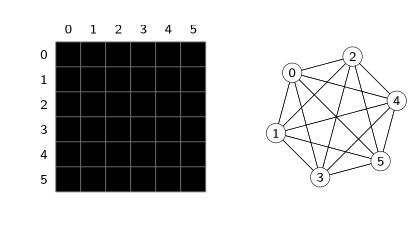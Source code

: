 <?xml version="1.0"?>
<!DOCTYPE ipe SYSTEM "ipe.dtd">
<ipe version="70010" creator="Ipe 7.0.10">
<info created="D:20100909134504" modified="D:20100909150018"/>
<ipestyle name="GeometryCoreExport">
<layout paper="595.0 842.0" origin="0 0" frame="595.0 842.0"/>
<preamble>\renewcommand\familydefault{\sfdefault}</preamble>
<color name="pink" value="1.0 0.7529412 0.7921569"/>
<color name="navy" value="0.0 0.0 0.5019608"/>
<color name="darkgreen" value="0.0 0.3882353 0.0"/>
<color name="yellow" value="1.0 1.0 0.0"/>
<color name="turquoise" value="0.2509804 0.8745098 0.8156863"/>
<color name="CB light green" value="0.69803923 0.8745098 0.5411765"/>
<color name="CB dark red" value="0.8901961 0.101960786 0.10980392"/>
<color name="CB light purple" value="0.7921569 0.69803923 0.8392157"/>
<color name="red" value="1.0 0.0 0.0"/>
<color name="gold" value="1.0 0.8392157 0.0"/>
<color name="gray" value="0.7411765 0.7411765 0.7411765"/>
<color name="darkcyan" value="0.0 0.5411765 0.5411765"/>
<color name="lightblue" value="0.6745098 0.84313726 0.9019608"/>
<color name="white" value="1.0 1.0 1.0"/>
<color name="darkgray" value="0.6627451 0.6627451 0.6627451"/>
<color name="darkorange" value="1.0 0.54509807 0.0"/>
<color name="darkmagenta" value="0.5411765 0.0 0.5411765"/>
<color name="CB light orange" value="0.99215686 0.7490196 0.43529412"/>
<color name="darkblue" value="0.0 0.0 0.5411765"/>
<color name="lightcyan" value="0.8745098 1.0 1.0"/>
<color name="lightgray" value="0.8235294 0.8235294 0.8235294"/>
<color name="green" value="0.0 1.0 0.0"/>
<color name="lightyellow" value="1.0 1.0 0.8745098"/>
<color name="violet" value="0.92941177 0.50980395 0.92941177"/>
<color name="black" value="0.0 0.0 0.0"/>
<color name="brown" value="0.6431373 0.16470589 0.16470589"/>
<color name="lightgreen" value="0.5647059 0.92941177 0.5647059"/>
<color name="CB light red" value="0.9843137 0.6039216 0.6"/>
<color name="orange" value="1.0 0.6431373 0.0"/>
<color name="CB dark purple" value="0.41568628 0.23921569 0.6039216"/>
<color name="CB dark green" value="0.2 0.627451 0.17254902"/>
<color name="blue" value="0.0 0.0 1.0"/>
<color name="darkred" value="0.5411765 0.0 0.0"/>
<color name="seagreen" value="0.1764706 0.5411765 0.3372549"/>
<color name="purple" value="0.62352943 0.12156863 0.9372549"/>
<color name="CB dark orange" value="1.0 0.49803922 0.0"/>
<color name="CB light blue" value="0.6509804 0.80784315 0.8901961"/>
<color name="CB dark blue" value="0.12156863 0.47058824 0.7058824"/>
<symbolsize name="small" value="2.0"/>
<symbolsize name="normal" value="3.0"/>
<symbolsize name="large" value="5.0"/>
<symbolsize name="tiny" value="1.1"/>
<pen name="normal" value="0.4"/>
<pen name="fat" value="1.2"/>
<pen name="heavier" value="0.8"/>
<pen name="ultrafat" value="2.0"/>
<dashstyle name="dashed" value="[4.0] 0"/>
<dashstyle name="W dot heavier" value="[0.01 1.6] 0"/>
<dashstyle name="W dot fat" value="[0.01 2.4] 0"/>
<dashstyle name="W dot normal" value="[0.01 0.8] 0"/>
<dashstyle name="dash dot dotted" value="[4.0 2.0 1.0 2.0 1.0 2.0] 0"/>
<dashstyle name="W dashed normal" value="[1.0 1.7] 0"/>
<dashstyle name="W dashed heavier" value="[2.0 3.0] 0"/>
<dashstyle name="W dashed ultrafat" value="[5.0 8.5] 0"/>
<dashstyle name="dash dotted" value="[4.0 2.0 1.0 2.0] 0"/>
<dashstyle name="W dot ultrafat" value="[0.01 4.0] 0"/>
<dashstyle name="dotted" value="[1.0 3.0] 0"/>
<dashstyle name="W dashed fat" value="[3.0 5.1] 0"/>
<opacity name="25%" value="0.25"/>
<opacity name="opaque" value="1.0"/>
<opacity name="100%" value="1.0"/>
<opacity name="10%" value="0.1"/>
<opacity name="20%" value="0.2"/>
<opacity name="30%" value="0.3"/>
<opacity name="40%" value="0.4"/>
<opacity name="50%" value="0.5"/>
<opacity name="60%" value="0.6"/>
<opacity name="70%" value="0.75"/>
<opacity name="80%" value="0.8"/>
<opacity name="90%" value="0.9"/>
</ipestyle>
<page>
<layer name="default"/>
<view layers="default" active="default"/>
<text type="label" transformations="affine" pos="0 0" size="5.0" stroke="black" valign="baseline" halign="center" matrix="1.0 0.0 0.0 1.0 24.5 77.0" layer="default">0</text>
<text type="label" transformations="affine" pos="0 0" size="5.0" stroke="black" valign="baseline" halign="center" matrix="1.0 0.0 0.0 1.0 33.5 77.0">1</text>
<text type="label" transformations="affine" pos="0 0" size="5.0" stroke="black" valign="baseline" halign="center" matrix="1.0 0.0 0.0 1.0 42.5 77.0">2</text>
<text type="label" transformations="affine" pos="0 0" size="5.0" stroke="black" valign="baseline" halign="center" matrix="1.0 0.0 0.0 1.0 51.5 77.0">3</text>
<text type="label" transformations="affine" pos="0 0" size="5.0" stroke="black" valign="baseline" halign="center" matrix="1.0 0.0 0.0 1.0 60.5 77.0">4</text>
<text type="label" transformations="affine" pos="0 0" size="5.0" stroke="black" valign="baseline" halign="center" matrix="1.0 0.0 0.0 1.0 69.5 77.0">5</text>
<text type="label" transformations="affine" pos="0 0" size="5.0" stroke="black" valign="center" halign="right" matrix="1.0 0.0 0.0 1.0 17.0 69.5">0</text>
<text type="label" transformations="affine" pos="0 0" size="5.0" stroke="black" valign="center" halign="right" matrix="1.0 0.0 0.0 1.0 17.0 60.49999999999999">1</text>
<text type="label" transformations="affine" pos="0 0" size="5.0" stroke="black" valign="center" halign="right" matrix="1.0 0.0 0.0 1.0 17.0 51.49999999999999">2</text>
<text type="label" transformations="affine" pos="0 0" size="5.0" stroke="black" valign="center" halign="right" matrix="1.0 0.0 0.0 1.0 17.0 42.49999999999999">3</text>
<text type="label" transformations="affine" pos="0 0" size="5.0" stroke="black" valign="center" halign="right" matrix="1.0 0.0 0.0 1.0 17.0 33.49999999999999">4</text>
<text type="label" transformations="affine" pos="0 0" size="5.0" stroke="black" valign="center" halign="right" matrix="1.0 0.0 0.0 1.0 17.0 24.499999999999993">5</text>
<path cap="1" matrix="1.0 0.0 0.0 1.0 -0.0 -7.105427357601002E-15" stroke="0.5019608 0.5019608 0.5019608" fill="black" pen="0.2">
20.0 65.0 m
29.0 65.0 l
29.0 74.0 l
20.0 74.0 l
h
</path>
<path cap="1" matrix="1.0 0.0 0.0 1.0 -0.0 -7.105427357601002E-15" stroke="0.5019608 0.5019608 0.5019608" fill="black" pen="0.2">
20.0 56.0 m
29.0 56.0 l
29.0 65.0 l
20.0 65.0 l
h
</path>
<path cap="1" matrix="1.0 0.0 0.0 1.0 -0.0 -7.105427357601002E-15" stroke="0.5019608 0.5019608 0.5019608" fill="black" pen="0.2">
20.0 47.0 m
29.0 47.0 l
29.0 56.0 l
20.0 56.0 l
h
</path>
<path cap="1" matrix="1.0 0.0 0.0 1.0 -0.0 -7.105427357601002E-15" stroke="0.5019608 0.5019608 0.5019608" fill="black" pen="0.2">
20.0 38.0 m
29.0 38.0 l
29.0 47.0 l
20.0 47.0 l
h
</path>
<path cap="1" matrix="1.0 0.0 0.0 1.0 -0.0 -7.105427357601002E-15" stroke="0.5019608 0.5019608 0.5019608" fill="black" pen="0.2">
20.0 29.0 m
29.0 29.0 l
29.0 38.0 l
20.0 38.0 l
h
</path>
<path cap="1" matrix="1.0 0.0 0.0 1.0 -0.0 -7.105427357601002E-15" stroke="0.5019608 0.5019608 0.5019608" fill="black" pen="0.2">
20.0 20.0 m
29.0 20.0 l
29.0 29.0 l
20.0 29.0 l
h
</path>
<path cap="1" matrix="1.0 0.0 0.0 1.0 -0.0 -7.105427357601002E-15" stroke="0.5019608 0.5019608 0.5019608" fill="black" pen="0.2">
29.0 65.0 m
38.0 65.0 l
38.0 74.0 l
29.0 74.0 l
h
</path>
<path cap="1" matrix="1.0 0.0 0.0 1.0 -0.0 -7.105427357601002E-15" stroke="0.5019608 0.5019608 0.5019608" fill="black" pen="0.2">
29.0 56.0 m
38.0 56.0 l
38.0 65.0 l
29.0 65.0 l
h
</path>
<path cap="1" matrix="1.0 0.0 0.0 1.0 -0.0 -7.105427357601002E-15" stroke="0.5019608 0.5019608 0.5019608" fill="black" pen="0.2">
29.0 47.0 m
38.0 47.0 l
38.0 56.0 l
29.0 56.0 l
h
</path>
<path cap="1" matrix="1.0 0.0 0.0 1.0 -0.0 -7.105427357601002E-15" stroke="0.5019608 0.5019608 0.5019608" fill="black" pen="0.2">
29.0 38.0 m
38.0 38.0 l
38.0 47.0 l
29.0 47.0 l
h
</path>
<path cap="1" matrix="1.0 0.0 0.0 1.0 -0.0 -7.105427357601002E-15" stroke="0.5019608 0.5019608 0.5019608" fill="black" pen="0.2">
29.0 29.0 m
38.0 29.0 l
38.0 38.0 l
29.0 38.0 l
h
</path>
<path cap="1" matrix="1.0 0.0 0.0 1.0 -0.0 -7.105427357601002E-15" stroke="0.5019608 0.5019608 0.5019608" fill="black" pen="0.2">
29.0 20.0 m
38.0 20.0 l
38.0 29.0 l
29.0 29.0 l
h
</path>
<path cap="1" matrix="1.0 0.0 0.0 1.0 -0.0 -7.105427357601002E-15" stroke="0.5019608 0.5019608 0.5019608" fill="black" pen="0.2">
38.0 65.0 m
47.0 65.0 l
47.0 74.0 l
38.0 74.0 l
h
</path>
<path cap="1" matrix="1.0 0.0 0.0 1.0 -0.0 -7.105427357601002E-15" stroke="0.5019608 0.5019608 0.5019608" fill="black" pen="0.2">
38.0 56.0 m
47.0 56.0 l
47.0 65.0 l
38.0 65.0 l
h
</path>
<path cap="1" matrix="1.0 0.0 0.0 1.0 -0.0 -7.105427357601002E-15" stroke="0.5019608 0.5019608 0.5019608" fill="black" pen="0.2">
38.0 47.0 m
47.0 47.0 l
47.0 56.0 l
38.0 56.0 l
h
</path>
<path cap="1" matrix="1.0 0.0 0.0 1.0 -0.0 -7.105427357601002E-15" stroke="0.5019608 0.5019608 0.5019608" fill="black" pen="0.2">
38.0 38.0 m
47.0 38.0 l
47.0 47.0 l
38.0 47.0 l
h
</path>
<path cap="1" matrix="1.0 0.0 0.0 1.0 -0.0 -7.105427357601002E-15" stroke="0.5019608 0.5019608 0.5019608" fill="black" pen="0.2">
38.0 29.0 m
47.0 29.0 l
47.0 38.0 l
38.0 38.0 l
h
</path>
<path cap="1" matrix="1.0 0.0 0.0 1.0 -0.0 -7.105427357601002E-15" stroke="0.5019608 0.5019608 0.5019608" fill="black" pen="0.2">
38.0 20.0 m
47.0 20.0 l
47.0 29.0 l
38.0 29.0 l
h
</path>
<path cap="1" matrix="1.0 0.0 0.0 1.0 -0.0 -7.105427357601002E-15" stroke="0.5019608 0.5019608 0.5019608" fill="black" pen="0.2">
47.0 65.0 m
56.0 65.0 l
56.0 74.0 l
47.0 74.0 l
h
</path>
<path cap="1" matrix="1.0 0.0 0.0 1.0 -0.0 -7.105427357601002E-15" stroke="0.5019608 0.5019608 0.5019608" fill="black" pen="0.2">
47.0 56.0 m
56.0 56.0 l
56.0 65.0 l
47.0 65.0 l
h
</path>
<path cap="1" matrix="1.0 0.0 0.0 1.0 -0.0 -7.105427357601002E-15" stroke="0.5019608 0.5019608 0.5019608" fill="black" pen="0.2">
47.0 47.0 m
56.0 47.0 l
56.0 56.0 l
47.0 56.0 l
h
</path>
<path cap="1" matrix="1.0 0.0 0.0 1.0 -0.0 -7.105427357601002E-15" stroke="0.5019608 0.5019608 0.5019608" fill="black" pen="0.2">
47.0 38.0 m
56.0 38.0 l
56.0 47.0 l
47.0 47.0 l
h
</path>
<path cap="1" matrix="1.0 0.0 0.0 1.0 -0.0 -7.105427357601002E-15" stroke="0.5019608 0.5019608 0.5019608" fill="black" pen="0.2">
47.0 29.0 m
56.0 29.0 l
56.0 38.0 l
47.0 38.0 l
h
</path>
<path cap="1" matrix="1.0 0.0 0.0 1.0 -0.0 -7.105427357601002E-15" stroke="0.5019608 0.5019608 0.5019608" fill="black" pen="0.2">
47.0 20.0 m
56.0 20.0 l
56.0 29.0 l
47.0 29.0 l
h
</path>
<path cap="1" matrix="1.0 0.0 0.0 1.0 -0.0 -7.105427357601002E-15" stroke="0.5019608 0.5019608 0.5019608" fill="black" pen="0.2">
56.0 65.0 m
65.0 65.0 l
65.0 74.0 l
56.0 74.0 l
h
</path>
<path cap="1" matrix="1.0 0.0 0.0 1.0 -0.0 -7.105427357601002E-15" stroke="0.5019608 0.5019608 0.5019608" fill="black" pen="0.2">
56.0 56.0 m
65.0 56.0 l
65.0 65.0 l
56.0 65.0 l
h
</path>
<path cap="1" matrix="1.0 0.0 0.0 1.0 -0.0 -7.105427357601002E-15" stroke="0.5019608 0.5019608 0.5019608" fill="black" pen="0.2">
56.0 47.0 m
65.0 47.0 l
65.0 56.0 l
56.0 56.0 l
h
</path>
<path cap="1" matrix="1.0 0.0 0.0 1.0 -0.0 -7.105427357601002E-15" stroke="0.5019608 0.5019608 0.5019608" fill="black" pen="0.2">
56.0 38.0 m
65.0 38.0 l
65.0 47.0 l
56.0 47.0 l
h
</path>
<path cap="1" matrix="1.0 0.0 0.0 1.0 -0.0 -7.105427357601002E-15" stroke="0.5019608 0.5019608 0.5019608" fill="black" pen="0.2">
56.0 29.0 m
65.0 29.0 l
65.0 38.0 l
56.0 38.0 l
h
</path>
<path cap="1" matrix="1.0 0.0 0.0 1.0 -0.0 -7.105427357601002E-15" stroke="0.5019608 0.5019608 0.5019608" fill="black" pen="0.2">
56.0 20.0 m
65.0 20.0 l
65.0 29.0 l
56.0 29.0 l
h
</path>
<path cap="1" matrix="1.0 0.0 0.0 1.0 -0.0 -7.105427357601002E-15" stroke="0.5019608 0.5019608 0.5019608" fill="black" pen="0.2">
65.0 65.0 m
74.0 65.0 l
74.0 74.0 l
65.0 74.0 l
h
</path>
<path cap="1" matrix="1.0 0.0 0.0 1.0 -0.0 -7.105427357601002E-15" stroke="0.5019608 0.5019608 0.5019608" fill="black" pen="0.2">
65.0 56.0 m
74.0 56.0 l
74.0 65.0 l
65.0 65.0 l
h
</path>
<path cap="1" matrix="1.0 0.0 0.0 1.0 -0.0 -7.105427357601002E-15" stroke="0.5019608 0.5019608 0.5019608" fill="black" pen="0.2">
65.0 47.0 m
74.0 47.0 l
74.0 56.0 l
65.0 56.0 l
h
</path>
<path cap="1" matrix="1.0 0.0 0.0 1.0 -0.0 -7.105427357601002E-15" stroke="0.5019608 0.5019608 0.5019608" fill="black" pen="0.2">
65.0 38.0 m
74.0 38.0 l
74.0 47.0 l
65.0 47.0 l
h
</path>
<path cap="1" matrix="1.0 0.0 0.0 1.0 -0.0 -7.105427357601002E-15" stroke="0.5019608 0.5019608 0.5019608" fill="black" pen="0.2">
65.0 29.0 m
74.0 29.0 l
74.0 38.0 l
65.0 38.0 l
h
</path>
<path cap="1" matrix="1.0 0.0 0.0 1.0 -0.0 -7.105427357601002E-15" stroke="0.5019608 0.5019608 0.5019608" fill="black" pen="0.2">
65.0 20.0 m
74.0 20.0 l
74.0 29.0 l
65.0 29.0 l
h
</path>
<path cap="1" matrix="1.0 0.0 0.0 1.0 -0.0 -7.105427357601002E-15" stroke="0.5019608 0.5019608 0.5019608" pen="0.2">
20.0 20.0 m
74.0 20.0 l
74.0 74.0 l
20.0 74.0 l
h
</path>
<path cap="1" matrix="1.0 0.0 0.0 1.0 -0.0 -7.105427357601002E-15" stroke="black" pen="0.2">
105.09009742330268 62.90990257669732 m
105.09009742330268 62.90990257669732 l
</path>
<path cap="1" matrix="1.0 0.0 0.0 1.0 -0.0 -7.105427357601002E-15" stroke="black" pen="0.2">
105.09009742330268 62.90990257669732 m
99.26666890849596 41.176571485193286 l
</path>
<path cap="1" matrix="1.0 0.0 0.0 1.0 -0.0 -7.105427357601002E-15" stroke="black" pen="0.2">
105.09009742330268 62.90990257669732 m
126.82342851480672 68.73333109150404 l
</path>
<path cap="1" matrix="1.0 0.0 0.0 1.0 -0.0 -7.105427357601002E-15" stroke="black" pen="0.2">
105.09009742330268 62.90990257669732 m
115.17657148519328 25.266668908495962 l
</path>
<path cap="1" matrix="1.0 0.0 0.0 1.0 -0.0 -7.105427357601002E-15" stroke="black" pen="0.2">
105.09009742330268 62.90990257669732 m
142.73333109150406 52.82342851480672 l
</path>
<path cap="1" matrix="1.0 0.0 0.0 1.0 -0.0 -7.105427357601002E-15" stroke="black" pen="0.2">
105.09009742330268 62.90990257669732 m
136.9099025766973 31.090097423302673 l
</path>
<path cap="1" matrix="1.0 0.0 0.0 1.0 -0.0 -7.105427357601002E-15" stroke="black" pen="0.2">
99.26666890849596 41.176571485193286 m
105.09009742330268 62.90990257669732 l
</path>
<path cap="1" matrix="1.0 0.0 0.0 1.0 -0.0 -7.105427357601002E-15" stroke="black" pen="0.2">
99.26666890849596 41.176571485193286 m
99.26666890849596 41.176571485193286 l
</path>
<path cap="1" matrix="1.0 0.0 0.0 1.0 -0.0 -7.105427357601002E-15" stroke="black" pen="0.2">
99.26666890849596 41.176571485193286 m
126.82342851480672 68.73333109150404 l
</path>
<path cap="1" matrix="1.0 0.0 0.0 1.0 -0.0 -7.105427357601002E-15" stroke="black" pen="0.2">
99.26666890849596 41.176571485193286 m
115.17657148519328 25.266668908495962 l
</path>
<path cap="1" matrix="1.0 0.0 0.0 1.0 -0.0 -7.105427357601002E-15" stroke="black" pen="0.2">
99.26666890849596 41.176571485193286 m
142.73333109150406 52.82342851480672 l
</path>
<path cap="1" matrix="1.0 0.0 0.0 1.0 -0.0 -7.105427357601002E-15" stroke="black" pen="0.2">
99.26666890849596 41.176571485193286 m
136.9099025766973 31.090097423302673 l
</path>
<path cap="1" matrix="1.0 0.0 0.0 1.0 -0.0 -7.105427357601002E-15" stroke="black" pen="0.2">
126.82342851480672 68.73333109150404 m
105.09009742330268 62.90990257669732 l
</path>
<path cap="1" matrix="1.0 0.0 0.0 1.0 -0.0 -7.105427357601002E-15" stroke="black" pen="0.2">
126.82342851480672 68.73333109150404 m
99.26666890849596 41.176571485193286 l
</path>
<path cap="1" matrix="1.0 0.0 0.0 1.0 -0.0 -7.105427357601002E-15" stroke="black" pen="0.2">
126.82342851480672 68.73333109150404 m
126.82342851480672 68.73333109150404 l
</path>
<path cap="1" matrix="1.0 0.0 0.0 1.0 -0.0 -7.105427357601002E-15" stroke="black" pen="0.2">
126.82342851480672 68.73333109150404 m
115.17657148519328 25.266668908495962 l
</path>
<path cap="1" matrix="1.0 0.0 0.0 1.0 -0.0 -7.105427357601002E-15" stroke="black" pen="0.2">
126.82342851480672 68.73333109150404 m
142.73333109150406 52.82342851480672 l
</path>
<path cap="1" matrix="1.0 0.0 0.0 1.0 -0.0 -7.105427357601002E-15" stroke="black" pen="0.2">
126.82342851480672 68.73333109150404 m
136.9099025766973 31.090097423302673 l
</path>
<path cap="1" matrix="1.0 0.0 0.0 1.0 -0.0 -7.105427357601002E-15" stroke="black" pen="0.2">
115.17657148519328 25.266668908495962 m
105.09009742330268 62.90990257669732 l
</path>
<path cap="1" matrix="1.0 0.0 0.0 1.0 -0.0 -7.105427357601002E-15" stroke="black" pen="0.2">
115.17657148519328 25.266668908495962 m
99.26666890849596 41.176571485193286 l
</path>
<path cap="1" matrix="1.0 0.0 0.0 1.0 -0.0 -7.105427357601002E-15" stroke="black" pen="0.2">
115.17657148519328 25.266668908495962 m
126.82342851480672 68.73333109150404 l
</path>
<path cap="1" matrix="1.0 0.0 0.0 1.0 -0.0 -7.105427357601002E-15" stroke="black" pen="0.2">
115.17657148519328 25.266668908495962 m
115.17657148519328 25.266668908495962 l
</path>
<path cap="1" matrix="1.0 0.0 0.0 1.0 -0.0 -7.105427357601002E-15" stroke="black" pen="0.2">
115.17657148519328 25.266668908495962 m
142.73333109150406 52.82342851480672 l
</path>
<path cap="1" matrix="1.0 0.0 0.0 1.0 -0.0 -7.105427357601002E-15" stroke="black" pen="0.2">
115.17657148519328 25.266668908495962 m
136.9099025766973 31.090097423302673 l
</path>
<path cap="1" matrix="1.0 0.0 0.0 1.0 -0.0 -7.105427357601002E-15" stroke="black" pen="0.2">
142.73333109150406 52.82342851480672 m
105.09009742330268 62.90990257669732 l
</path>
<path cap="1" matrix="1.0 0.0 0.0 1.0 -0.0 -7.105427357601002E-15" stroke="black" pen="0.2">
142.73333109150406 52.82342851480672 m
99.26666890849596 41.176571485193286 l
</path>
<path cap="1" matrix="1.0 0.0 0.0 1.0 -0.0 -7.105427357601002E-15" stroke="black" pen="0.2">
142.73333109150406 52.82342851480672 m
126.82342851480672 68.73333109150404 l
</path>
<path cap="1" matrix="1.0 0.0 0.0 1.0 -0.0 -7.105427357601002E-15" stroke="black" pen="0.2">
142.73333109150406 52.82342851480672 m
115.17657148519328 25.266668908495962 l
</path>
<path cap="1" matrix="1.0 0.0 0.0 1.0 -0.0 -7.105427357601002E-15" stroke="black" pen="0.2">
142.73333109150406 52.82342851480672 m
142.73333109150406 52.82342851480672 l
</path>
<path cap="1" matrix="1.0 0.0 0.0 1.0 -0.0 -7.105427357601002E-15" stroke="black" pen="0.2">
142.73333109150406 52.82342851480672 m
136.9099025766973 31.090097423302673 l
</path>
<path cap="1" matrix="1.0 0.0 0.0 1.0 -0.0 -7.105427357601002E-15" stroke="black" pen="0.2">
136.9099025766973 31.090097423302673 m
105.09009742330268 62.90990257669732 l
</path>
<path cap="1" matrix="1.0 0.0 0.0 1.0 -0.0 -7.105427357601002E-15" stroke="black" pen="0.2">
136.9099025766973 31.090097423302673 m
99.26666890849596 41.176571485193286 l
</path>
<path cap="1" matrix="1.0 0.0 0.0 1.0 -0.0 -7.105427357601002E-15" stroke="black" pen="0.2">
136.9099025766973 31.090097423302673 m
126.82342851480672 68.73333109150404 l
</path>
<path cap="1" matrix="1.0 0.0 0.0 1.0 -0.0 -7.105427357601002E-15" stroke="black" pen="0.2">
136.9099025766973 31.090097423302673 m
115.17657148519328 25.266668908495962 l
</path>
<path cap="1" matrix="1.0 0.0 0.0 1.0 -0.0 -7.105427357601002E-15" stroke="black" pen="0.2">
136.9099025766973 31.090097423302673 m
142.73333109150406 52.82342851480672 l
</path>
<path cap="1" matrix="1.0 0.0 0.0 1.0 -0.0 -7.105427357601002E-15" stroke="black" pen="0.2">
136.9099025766973 31.090097423302673 m
136.9099025766973 31.090097423302673 l
</path>
<path cap="1" matrix="1.0 0.0 0.0 1.0 -0.0 -7.105427357601002E-15" stroke="black" fill="white" pen="0.2">
3.5 0 0 3.5 105.09009742330268 62.90990257669732 e
</path>
<text type="label" transformations="affine" pos="0 0" size="5.0" stroke="black" valign="center" halign="center" matrix="1.0 0.0 0.0 1.0 105.09009742330268 62.90990257669731">0</text>
<path cap="1" matrix="1.0 0.0 0.0 1.0 -0.0 -7.105427357601002E-15" stroke="black" fill="white" pen="0.2">
3.5 0 0 3.5 99.26666890849596 41.176571485193286 e
</path>
<text type="label" transformations="affine" pos="0 0" size="5.0" stroke="black" valign="center" halign="center" matrix="1.0 0.0 0.0 1.0 99.26666890849596 41.17657148519328">1</text>
<path cap="1" matrix="1.0 0.0 0.0 1.0 -0.0 -7.105427357601002E-15" stroke="black" fill="white" pen="0.2">
3.5 0 0 3.5 126.82342851480672 68.73333109150404 e
</path>
<text type="label" transformations="affine" pos="0 0" size="5.0" stroke="black" valign="center" halign="center" matrix="1.0 0.0 0.0 1.0 126.82342851480672 68.73333109150403">2</text>
<path cap="1" matrix="1.0 0.0 0.0 1.0 -0.0 -7.105427357601002E-15" stroke="black" fill="white" pen="0.2">
3.5 0 0 3.5 115.17657148519328 25.266668908495962 e
</path>
<text type="label" transformations="affine" pos="0 0" size="5.0" stroke="black" valign="center" halign="center" matrix="1.0 0.0 0.0 1.0 115.17657148519328 25.266668908495955">3</text>
<path cap="1" matrix="1.0 0.0 0.0 1.0 -0.0 -7.105427357601002E-15" stroke="black" fill="white" pen="0.2">
3.5 0 0 3.5 142.73333109150406 52.82342851480672 e
</path>
<text type="label" transformations="affine" pos="0 0" size="5.0" stroke="black" valign="center" halign="center" matrix="1.0 0.0 0.0 1.0 142.73333109150406 52.823428514806714">4</text>
<path cap="1" matrix="1.0 0.0 0.0 1.0 -0.0 -7.105427357601002E-15" stroke="black" fill="white" pen="0.2">
3.5 0 0 3.5 136.9099025766973 31.090097423302673 e
</path>
<text type="label" transformations="affine" pos="0 0" size="5.0" stroke="black" valign="center" halign="center" matrix="1.0 0.0 0.0 1.0 136.9099025766973 31.090097423302666">5</text>
<path cap="1" matrix="1.0 0.0 0.0 1.0 -0.0 -7.105427357601002E-15" stroke="white" pen="0.2">
0.0 5.0 m
94.0 5.0 l
94.0 89.0 l
0.0 89.0 l
h
</path>
</page>
</ipe>